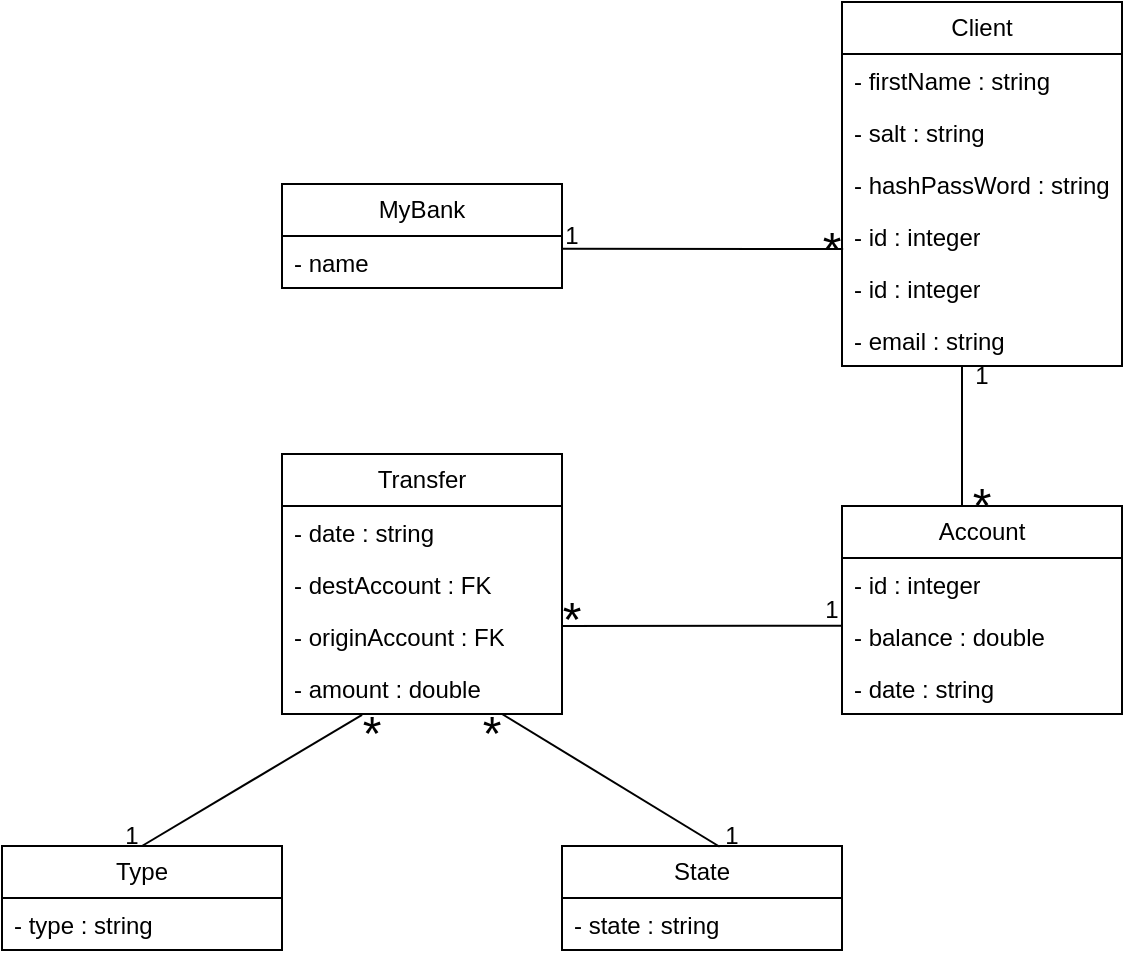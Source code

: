 <mxfile version="23.1.1" type="device">
  <diagram name="Página-1" id="tK8yoYOd9Lxmm4iwrwyd">
    <mxGraphModel dx="964" dy="486" grid="1" gridSize="10" guides="1" tooltips="1" connect="1" arrows="1" fold="1" page="1" pageScale="1" pageWidth="827" pageHeight="1169" math="0" shadow="0">
      <root>
        <mxCell id="0" />
        <mxCell id="1" parent="0" />
        <mxCell id="4lJNOyKxO7deYffL9aNr-1" value="MyBank" style="swimlane;fontStyle=0;childLayout=stackLayout;horizontal=1;startSize=26;fillColor=none;horizontalStack=0;resizeParent=1;resizeParentMax=0;resizeLast=0;collapsible=1;marginBottom=0;whiteSpace=wrap;html=1;" parent="1" vertex="1">
          <mxGeometry x="160" y="139" width="140" height="52" as="geometry" />
        </mxCell>
        <mxCell id="4lJNOyKxO7deYffL9aNr-2" value="- name" style="text;strokeColor=none;fillColor=none;align=left;verticalAlign=top;spacingLeft=4;spacingRight=4;overflow=hidden;rotatable=0;points=[[0,0.5],[1,0.5]];portConstraint=eastwest;whiteSpace=wrap;html=1;" parent="4lJNOyKxO7deYffL9aNr-1" vertex="1">
          <mxGeometry y="26" width="140" height="26" as="geometry" />
        </mxCell>
        <mxCell id="4lJNOyKxO7deYffL9aNr-5" value="Client" style="swimlane;fontStyle=0;childLayout=stackLayout;horizontal=1;startSize=26;fillColor=none;horizontalStack=0;resizeParent=1;resizeParentMax=0;resizeLast=0;collapsible=1;marginBottom=0;whiteSpace=wrap;html=1;" parent="1" vertex="1">
          <mxGeometry x="440" y="48" width="140" height="182" as="geometry" />
        </mxCell>
        <mxCell id="4lJNOyKxO7deYffL9aNr-6" value="- firstName : string" style="text;strokeColor=none;fillColor=none;align=left;verticalAlign=top;spacingLeft=4;spacingRight=4;overflow=hidden;rotatable=0;points=[[0,0.5],[1,0.5]];portConstraint=eastwest;whiteSpace=wrap;html=1;" parent="4lJNOyKxO7deYffL9aNr-5" vertex="1">
          <mxGeometry y="26" width="140" height="26" as="geometry" />
        </mxCell>
        <mxCell id="09vd_gfz0TrolXwg1mBc-1" value="- salt : string" style="text;strokeColor=none;fillColor=none;align=left;verticalAlign=top;spacingLeft=4;spacingRight=4;overflow=hidden;rotatable=0;points=[[0,0.5],[1,0.5]];portConstraint=eastwest;whiteSpace=wrap;html=1;" parent="4lJNOyKxO7deYffL9aNr-5" vertex="1">
          <mxGeometry y="52" width="140" height="26" as="geometry" />
        </mxCell>
        <mxCell id="4lJNOyKxO7deYffL9aNr-7" value="- hashPassWord : string" style="text;strokeColor=none;fillColor=none;align=left;verticalAlign=top;spacingLeft=4;spacingRight=4;overflow=hidden;rotatable=0;points=[[0,0.5],[1,0.5]];portConstraint=eastwest;whiteSpace=wrap;html=1;" parent="4lJNOyKxO7deYffL9aNr-5" vertex="1">
          <mxGeometry y="78" width="140" height="26" as="geometry" />
        </mxCell>
        <mxCell id="4lJNOyKxO7deYffL9aNr-8" value="- id : integer" style="text;strokeColor=none;fillColor=none;align=left;verticalAlign=top;spacingLeft=4;spacingRight=4;overflow=hidden;rotatable=0;points=[[0,0.5],[1,0.5]];portConstraint=eastwest;whiteSpace=wrap;html=1;" parent="4lJNOyKxO7deYffL9aNr-5" vertex="1">
          <mxGeometry y="104" width="140" height="26" as="geometry" />
        </mxCell>
        <mxCell id="QhsOkRELoL0ja4SLpBmj-1" value="- id : integer" style="text;strokeColor=none;fillColor=none;align=left;verticalAlign=top;spacingLeft=4;spacingRight=4;overflow=hidden;rotatable=0;points=[[0,0.5],[1,0.5]];portConstraint=eastwest;whiteSpace=wrap;html=1;" parent="4lJNOyKxO7deYffL9aNr-5" vertex="1">
          <mxGeometry y="130" width="140" height="26" as="geometry" />
        </mxCell>
        <mxCell id="4lJNOyKxO7deYffL9aNr-44" value="- email : string" style="text;strokeColor=none;fillColor=none;align=left;verticalAlign=top;spacingLeft=4;spacingRight=4;overflow=hidden;rotatable=0;points=[[0,0.5],[1,0.5]];portConstraint=eastwest;whiteSpace=wrap;html=1;" parent="4lJNOyKxO7deYffL9aNr-5" vertex="1">
          <mxGeometry y="156" width="140" height="26" as="geometry" />
        </mxCell>
        <mxCell id="4lJNOyKxO7deYffL9aNr-10" value="" style="endArrow=none;html=1;rounded=0;entryX=0.004;entryY=0.314;entryDx=0;entryDy=0;entryPerimeter=0;" parent="1" edge="1">
          <mxGeometry width="50" height="50" relative="1" as="geometry">
            <mxPoint x="300" y="171.37" as="sourcePoint" />
            <mxPoint x="440.56" y="171.534" as="targetPoint" />
          </mxGeometry>
        </mxCell>
        <mxCell id="4lJNOyKxO7deYffL9aNr-14" value="&lt;font style=&quot;font-size: 24px;&quot;&gt;*&lt;/font&gt;" style="text;html=1;strokeColor=none;fillColor=none;align=center;verticalAlign=middle;whiteSpace=wrap;rounded=0;" parent="1" vertex="1">
          <mxGeometry x="430" y="162" width="10" height="20" as="geometry" />
        </mxCell>
        <mxCell id="4lJNOyKxO7deYffL9aNr-15" value="Account" style="swimlane;fontStyle=0;childLayout=stackLayout;horizontal=1;startSize=26;fillColor=none;horizontalStack=0;resizeParent=1;resizeParentMax=0;resizeLast=0;collapsible=1;marginBottom=0;whiteSpace=wrap;html=1;" parent="1" vertex="1">
          <mxGeometry x="440" y="300" width="140" height="104" as="geometry" />
        </mxCell>
        <mxCell id="4lJNOyKxO7deYffL9aNr-16" value="- id : integer" style="text;strokeColor=none;fillColor=none;align=left;verticalAlign=top;spacingLeft=4;spacingRight=4;overflow=hidden;rotatable=0;points=[[0,0.5],[1,0.5]];portConstraint=eastwest;whiteSpace=wrap;html=1;" parent="4lJNOyKxO7deYffL9aNr-15" vertex="1">
          <mxGeometry y="26" width="140" height="26" as="geometry" />
        </mxCell>
        <mxCell id="4lJNOyKxO7deYffL9aNr-17" value="- balance : double" style="text;strokeColor=none;fillColor=none;align=left;verticalAlign=top;spacingLeft=4;spacingRight=4;overflow=hidden;rotatable=0;points=[[0,0.5],[1,0.5]];portConstraint=eastwest;whiteSpace=wrap;html=1;" parent="4lJNOyKxO7deYffL9aNr-15" vertex="1">
          <mxGeometry y="52" width="140" height="26" as="geometry" />
        </mxCell>
        <mxCell id="4lJNOyKxO7deYffL9aNr-18" value="- date : string" style="text;strokeColor=none;fillColor=none;align=left;verticalAlign=top;spacingLeft=4;spacingRight=4;overflow=hidden;rotatable=0;points=[[0,0.5],[1,0.5]];portConstraint=eastwest;whiteSpace=wrap;html=1;" parent="4lJNOyKxO7deYffL9aNr-15" vertex="1">
          <mxGeometry y="78" width="140" height="26" as="geometry" />
        </mxCell>
        <mxCell id="4lJNOyKxO7deYffL9aNr-20" value="" style="endArrow=none;html=1;rounded=0;" parent="1" edge="1">
          <mxGeometry width="50" height="50" relative="1" as="geometry">
            <mxPoint x="500" y="300" as="sourcePoint" />
            <mxPoint x="500" y="230" as="targetPoint" />
          </mxGeometry>
        </mxCell>
        <mxCell id="4lJNOyKxO7deYffL9aNr-21" value="&lt;font style=&quot;font-size: 24px;&quot;&gt;*&lt;/font&gt;" style="text;html=1;strokeColor=none;fillColor=none;align=center;verticalAlign=middle;whiteSpace=wrap;rounded=0;" parent="1" vertex="1">
          <mxGeometry x="505" y="290" width="10" height="20" as="geometry" />
        </mxCell>
        <mxCell id="4lJNOyKxO7deYffL9aNr-22" value="1" style="text;html=1;strokeColor=none;fillColor=none;align=center;verticalAlign=middle;whiteSpace=wrap;rounded=0;" parent="1" vertex="1">
          <mxGeometry x="505" y="230" width="10" height="10" as="geometry" />
        </mxCell>
        <mxCell id="4lJNOyKxO7deYffL9aNr-23" value="Transfer" style="swimlane;fontStyle=0;childLayout=stackLayout;horizontal=1;startSize=26;fillColor=none;horizontalStack=0;resizeParent=1;resizeParentMax=0;resizeLast=0;collapsible=1;marginBottom=0;whiteSpace=wrap;html=1;" parent="1" vertex="1">
          <mxGeometry x="160" y="274" width="140" height="130" as="geometry" />
        </mxCell>
        <mxCell id="4lJNOyKxO7deYffL9aNr-24" value="- date : string" style="text;strokeColor=none;fillColor=none;align=left;verticalAlign=top;spacingLeft=4;spacingRight=4;overflow=hidden;rotatable=0;points=[[0,0.5],[1,0.5]];portConstraint=eastwest;whiteSpace=wrap;html=1;" parent="4lJNOyKxO7deYffL9aNr-23" vertex="1">
          <mxGeometry y="26" width="140" height="26" as="geometry" />
        </mxCell>
        <mxCell id="4lJNOyKxO7deYffL9aNr-25" value="- destAccount : FK" style="text;strokeColor=none;fillColor=none;align=left;verticalAlign=top;spacingLeft=4;spacingRight=4;overflow=hidden;rotatable=0;points=[[0,0.5],[1,0.5]];portConstraint=eastwest;whiteSpace=wrap;html=1;" parent="4lJNOyKxO7deYffL9aNr-23" vertex="1">
          <mxGeometry y="52" width="140" height="26" as="geometry" />
        </mxCell>
        <mxCell id="2JBvv3g5YbntfHNIJeG5-1" value="- originAccount : FK" style="text;strokeColor=none;fillColor=none;align=left;verticalAlign=top;spacingLeft=4;spacingRight=4;overflow=hidden;rotatable=0;points=[[0,0.5],[1,0.5]];portConstraint=eastwest;whiteSpace=wrap;html=1;" vertex="1" parent="4lJNOyKxO7deYffL9aNr-23">
          <mxGeometry y="78" width="140" height="26" as="geometry" />
        </mxCell>
        <mxCell id="4lJNOyKxO7deYffL9aNr-26" value="- amount : double" style="text;strokeColor=none;fillColor=none;align=left;verticalAlign=top;spacingLeft=4;spacingRight=4;overflow=hidden;rotatable=0;points=[[0,0.5],[1,0.5]];portConstraint=eastwest;whiteSpace=wrap;html=1;" parent="4lJNOyKxO7deYffL9aNr-23" vertex="1">
          <mxGeometry y="104" width="140" height="26" as="geometry" />
        </mxCell>
        <mxCell id="4lJNOyKxO7deYffL9aNr-27" value="Type" style="swimlane;fontStyle=0;childLayout=stackLayout;horizontal=1;startSize=26;fillColor=none;horizontalStack=0;resizeParent=1;resizeParentMax=0;resizeLast=0;collapsible=1;marginBottom=0;whiteSpace=wrap;html=1;" parent="1" vertex="1">
          <mxGeometry x="20" y="470" width="140" height="52" as="geometry" />
        </mxCell>
        <mxCell id="4lJNOyKxO7deYffL9aNr-28" value="- type : string" style="text;strokeColor=none;fillColor=none;align=left;verticalAlign=top;spacingLeft=4;spacingRight=4;overflow=hidden;rotatable=0;points=[[0,0.5],[1,0.5]];portConstraint=eastwest;whiteSpace=wrap;html=1;" parent="4lJNOyKxO7deYffL9aNr-27" vertex="1">
          <mxGeometry y="26" width="140" height="26" as="geometry" />
        </mxCell>
        <mxCell id="4lJNOyKxO7deYffL9aNr-31" value="State" style="swimlane;fontStyle=0;childLayout=stackLayout;horizontal=1;startSize=26;fillColor=none;horizontalStack=0;resizeParent=1;resizeParentMax=0;resizeLast=0;collapsible=1;marginBottom=0;whiteSpace=wrap;html=1;" parent="1" vertex="1">
          <mxGeometry x="300" y="470" width="140" height="52" as="geometry" />
        </mxCell>
        <mxCell id="4lJNOyKxO7deYffL9aNr-32" value="- state : string" style="text;strokeColor=none;fillColor=none;align=left;verticalAlign=top;spacingLeft=4;spacingRight=4;overflow=hidden;rotatable=0;points=[[0,0.5],[1,0.5]];portConstraint=eastwest;whiteSpace=wrap;html=1;" parent="4lJNOyKxO7deYffL9aNr-31" vertex="1">
          <mxGeometry y="26" width="140" height="26" as="geometry" />
        </mxCell>
        <mxCell id="4lJNOyKxO7deYffL9aNr-35" value="" style="endArrow=none;html=1;rounded=0;entryX=-0.001;entryY=0.301;entryDx=0;entryDy=0;entryPerimeter=0;" parent="1" target="4lJNOyKxO7deYffL9aNr-17" edge="1">
          <mxGeometry width="50" height="50" relative="1" as="geometry">
            <mxPoint x="300" y="360" as="sourcePoint" />
            <mxPoint x="350" y="310" as="targetPoint" />
          </mxGeometry>
        </mxCell>
        <mxCell id="4lJNOyKxO7deYffL9aNr-36" value="" style="endArrow=none;html=1;rounded=0;entryX=0.286;entryY=1.015;entryDx=0;entryDy=0;entryPerimeter=0;" parent="1" target="4lJNOyKxO7deYffL9aNr-26" edge="1">
          <mxGeometry width="50" height="50" relative="1" as="geometry">
            <mxPoint x="90" y="470" as="sourcePoint" />
            <mxPoint x="140" y="420" as="targetPoint" />
          </mxGeometry>
        </mxCell>
        <mxCell id="4lJNOyKxO7deYffL9aNr-37" value="" style="endArrow=none;html=1;rounded=0;entryX=0.286;entryY=1.015;entryDx=0;entryDy=0;entryPerimeter=0;exitX=0.563;exitY=0.007;exitDx=0;exitDy=0;exitPerimeter=0;" parent="1" source="4lJNOyKxO7deYffL9aNr-31" edge="1">
          <mxGeometry width="50" height="50" relative="1" as="geometry">
            <mxPoint x="160" y="470" as="sourcePoint" />
            <mxPoint x="270" y="404" as="targetPoint" />
          </mxGeometry>
        </mxCell>
        <mxCell id="4lJNOyKxO7deYffL9aNr-38" value="&lt;font style=&quot;font-size: 24px;&quot;&gt;*&lt;/font&gt;" style="text;html=1;strokeColor=none;fillColor=none;align=center;verticalAlign=middle;whiteSpace=wrap;rounded=0;" parent="1" vertex="1">
          <mxGeometry x="200" y="404" width="10" height="20" as="geometry" />
        </mxCell>
        <mxCell id="4lJNOyKxO7deYffL9aNr-39" value="&lt;font style=&quot;font-size: 24px;&quot;&gt;*&lt;/font&gt;" style="text;html=1;strokeColor=none;fillColor=none;align=center;verticalAlign=middle;whiteSpace=wrap;rounded=0;" parent="1" vertex="1">
          <mxGeometry x="260" y="404" width="10" height="20" as="geometry" />
        </mxCell>
        <mxCell id="4lJNOyKxO7deYffL9aNr-40" value="1" style="text;html=1;strokeColor=none;fillColor=none;align=center;verticalAlign=middle;whiteSpace=wrap;rounded=0;" parent="1" vertex="1">
          <mxGeometry x="80" y="460" width="10" height="10" as="geometry" />
        </mxCell>
        <mxCell id="4lJNOyKxO7deYffL9aNr-41" value="1" style="text;html=1;strokeColor=none;fillColor=none;align=center;verticalAlign=middle;whiteSpace=wrap;rounded=0;" parent="1" vertex="1">
          <mxGeometry x="380" y="460" width="10" height="10" as="geometry" />
        </mxCell>
        <mxCell id="4lJNOyKxO7deYffL9aNr-42" value="1" style="text;html=1;strokeColor=none;fillColor=none;align=center;verticalAlign=middle;whiteSpace=wrap;rounded=0;" parent="1" vertex="1">
          <mxGeometry x="430" y="347" width="10" height="10" as="geometry" />
        </mxCell>
        <mxCell id="4lJNOyKxO7deYffL9aNr-43" value="&lt;font style=&quot;font-size: 24px;&quot;&gt;*&lt;/font&gt;" style="text;html=1;strokeColor=none;fillColor=none;align=center;verticalAlign=middle;whiteSpace=wrap;rounded=0;" parent="1" vertex="1">
          <mxGeometry x="300" y="347" width="10" height="20" as="geometry" />
        </mxCell>
        <mxCell id="4lJNOyKxO7deYffL9aNr-46" value="1" style="text;html=1;strokeColor=none;fillColor=none;align=center;verticalAlign=middle;whiteSpace=wrap;rounded=0;" parent="1" vertex="1">
          <mxGeometry x="300" y="160" width="10" height="10" as="geometry" />
        </mxCell>
      </root>
    </mxGraphModel>
  </diagram>
</mxfile>

